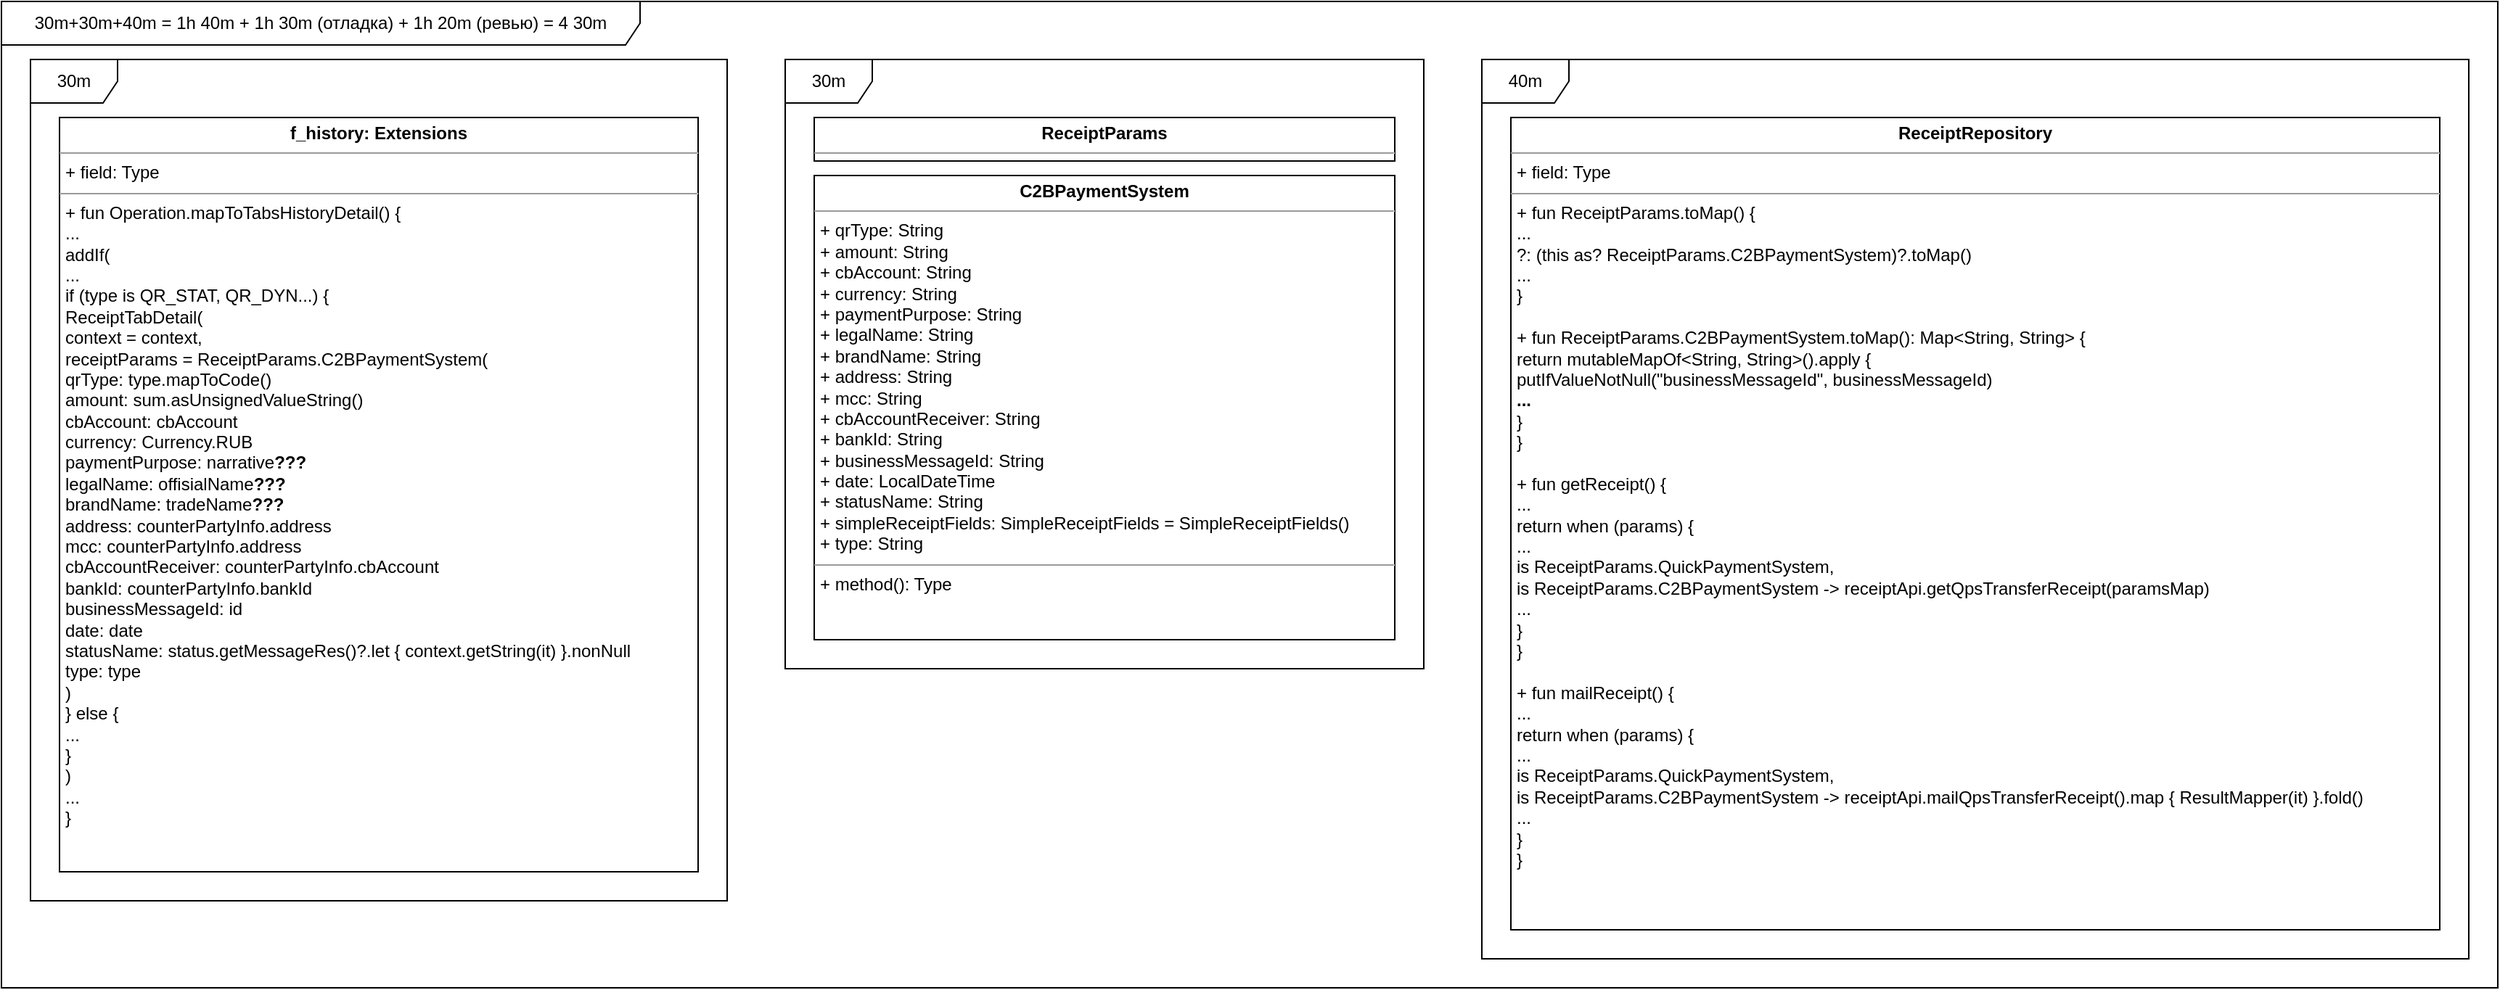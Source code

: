 <mxfile version="16.2.6" type="github">
  <diagram id="7bsImmcsrZeWl2ze22EX" name="Page-1">
    <mxGraphModel dx="1422" dy="772" grid="1" gridSize="10" guides="1" tooltips="1" connect="1" arrows="1" fold="1" page="1" pageScale="1" pageWidth="850" pageHeight="1100" math="0" shadow="0">
      <root>
        <mxCell id="0" />
        <mxCell id="1" parent="0" />
        <mxCell id="oGhfcnh0hnt43dAsfdWD-1" value="&lt;p style=&quot;margin: 0px ; margin-top: 4px ; text-align: center&quot;&gt;&lt;b&gt;f_history: Extensions&lt;br&gt;&lt;/b&gt;&lt;/p&gt;&lt;hr size=&quot;1&quot;&gt;&lt;p style=&quot;margin: 0px ; margin-left: 4px&quot;&gt;+ field: Type&lt;/p&gt;&lt;hr size=&quot;1&quot;&gt;&lt;p style=&quot;margin: 0px ; margin-left: 4px&quot;&gt;+ fun Operation.mapToTabsHistoryDetail() {&lt;/p&gt;&lt;p style=&quot;margin: 0px ; margin-left: 4px&quot;&gt;...&lt;/p&gt;&lt;p style=&quot;margin: 0px ; margin-left: 4px&quot;&gt;addIf(&lt;/p&gt;&lt;p style=&quot;margin: 0px ; margin-left: 4px&quot;&gt;...&lt;/p&gt;&lt;p style=&quot;margin: 0px ; margin-left: 4px&quot;&gt;if (type is QR_STAT, QR_DYN...) {&lt;/p&gt;&lt;p style=&quot;margin: 0px ; margin-left: 4px&quot;&gt;ReceiptTabDetail(&lt;br&gt;context = context,&lt;br&gt;receiptParams = ReceiptParams.C2BPaymentSystem(&lt;br&gt;qrType: type.mapToCode()&lt;/p&gt;&lt;p style=&quot;margin: 0px ; margin-left: 4px&quot;&gt;amount: sum.asUnsignedValueString()&lt;/p&gt;&lt;p style=&quot;margin: 0px ; margin-left: 4px&quot;&gt;cbAccount: cbAccount&lt;/p&gt;&lt;p style=&quot;margin: 0px ; margin-left: 4px&quot;&gt;currency: Currency.RUB&lt;/p&gt;&lt;p style=&quot;margin: 0px ; margin-left: 4px&quot;&gt;paymentPurpose: narrative&lt;b&gt;???&lt;/b&gt;&lt;/p&gt;&lt;p style=&quot;margin: 0px ; margin-left: 4px&quot;&gt;legalName: offisialName&lt;b&gt;???&lt;/b&gt;&lt;/p&gt;&lt;p style=&quot;margin: 0px ; margin-left: 4px&quot;&gt;brandName: tradeName&lt;b&gt;???&lt;/b&gt;&lt;/p&gt;&lt;p style=&quot;margin: 0px ; margin-left: 4px&quot;&gt;address: counterPartyInfo.address&lt;/p&gt;&lt;p style=&quot;margin: 0px ; margin-left: 4px&quot;&gt;mcc: counterPartyInfo.address&lt;/p&gt;&lt;p style=&quot;margin: 0px ; margin-left: 4px&quot;&gt;cbAccountReceiver: counterPartyInfo.cbAccount&lt;/p&gt;&lt;p style=&quot;margin: 0px ; margin-left: 4px&quot;&gt;bankId: counterPartyInfo.bankId&lt;/p&gt;&lt;p style=&quot;margin: 0px ; margin-left: 4px&quot;&gt;businessMessageId: id&lt;/p&gt;&lt;p style=&quot;margin: 0px ; margin-left: 4px&quot;&gt;date: date&lt;/p&gt;&lt;p style=&quot;margin: 0px ; margin-left: 4px&quot;&gt;statusName: status.getMessageRes()?.let { context.getString(it) }.nonNull&lt;/p&gt;&lt;p style=&quot;margin: 0px ; margin-left: 4px&quot;&gt;type: type&lt;br&gt;&lt;/p&gt;&lt;p style=&quot;margin: 0px ; margin-left: 4px&quot;&gt;)&lt;br&gt;&lt;/p&gt;&lt;p style=&quot;margin: 0px ; margin-left: 4px&quot;&gt;} else {&lt;/p&gt;&lt;p style=&quot;margin: 0px ; margin-left: 4px&quot;&gt;...&lt;br&gt;&lt;/p&gt;&lt;p style=&quot;margin: 0px ; margin-left: 4px&quot;&gt;}&lt;br&gt;&lt;/p&gt;&lt;p style=&quot;margin: 0px ; margin-left: 4px&quot;&gt;)&lt;br&gt;&lt;/p&gt;&lt;p style=&quot;margin: 0px ; margin-left: 4px&quot;&gt;...&lt;br&gt;&lt;/p&gt;&lt;p style=&quot;margin: 0px ; margin-left: 4px&quot;&gt;}&lt;br&gt;&lt;/p&gt;" style="verticalAlign=top;align=left;overflow=fill;fontSize=12;fontFamily=Helvetica;html=1;" parent="1" vertex="1">
          <mxGeometry x="80" y="80" width="440" height="520" as="geometry" />
        </mxCell>
        <mxCell id="oGhfcnh0hnt43dAsfdWD-2" value="&lt;p style=&quot;margin: 0px ; margin-top: 4px ; text-align: center&quot;&gt;&lt;b&gt;ReceiptParams&lt;/b&gt;&lt;/p&gt;&lt;hr size=&quot;1&quot;&gt;&lt;p style=&quot;margin: 0px ; margin-left: 4px&quot;&gt;+ field: Type&lt;/p&gt;&lt;hr size=&quot;1&quot;&gt;&lt;p style=&quot;margin: 0px ; margin-left: 4px&quot;&gt;+ method(): Type&lt;/p&gt;" style="verticalAlign=top;align=left;overflow=fill;fontSize=12;fontFamily=Helvetica;html=1;" parent="1" vertex="1">
          <mxGeometry x="600" y="80" width="400" height="30" as="geometry" />
        </mxCell>
        <mxCell id="oGhfcnh0hnt43dAsfdWD-3" value="&lt;p style=&quot;margin: 0px ; margin-top: 4px ; text-align: center&quot;&gt;&lt;b&gt;C2BPaymentSystem&lt;/b&gt;&lt;/p&gt;&lt;hr size=&quot;1&quot;&gt;&lt;p style=&quot;margin: 0px ; margin-left: 4px&quot;&gt;+ qrType: String&lt;/p&gt;&lt;p style=&quot;margin: 0px ; margin-left: 4px&quot;&gt;+ amount: String&lt;/p&gt;&lt;p style=&quot;margin: 0px ; margin-left: 4px&quot;&gt;+ cbAccount: String&lt;/p&gt;&lt;p style=&quot;margin: 0px ; margin-left: 4px&quot;&gt;+ currency: String&lt;/p&gt;&lt;p style=&quot;margin: 0px ; margin-left: 4px&quot;&gt;+ paymentPurpose: String&lt;/p&gt;&lt;p style=&quot;margin: 0px ; margin-left: 4px&quot;&gt;+ legalName: String&lt;/p&gt;&lt;p style=&quot;margin: 0px ; margin-left: 4px&quot;&gt;+ brandName: String&lt;/p&gt;&lt;p style=&quot;margin: 0px ; margin-left: 4px&quot;&gt;+ address: String&lt;/p&gt;&lt;p style=&quot;margin: 0px ; margin-left: 4px&quot;&gt;+ mcc: String&lt;/p&gt;&lt;p style=&quot;margin: 0px ; margin-left: 4px&quot;&gt;+ cbAccountReceiver: String&lt;/p&gt;&lt;p style=&quot;margin: 0px ; margin-left: 4px&quot;&gt;+ bankId: String&lt;/p&gt;&lt;p style=&quot;margin: 0px ; margin-left: 4px&quot;&gt;+ businessMessageId: String&lt;/p&gt;&lt;p style=&quot;margin: 0px ; margin-left: 4px&quot;&gt;+ date: LocalDateTime&lt;/p&gt;&lt;p style=&quot;margin: 0px ; margin-left: 4px&quot;&gt;+ statusName: String&lt;/p&gt;&lt;p style=&quot;margin: 0px ; margin-left: 4px&quot;&gt;+ simpleReceiptFields: SimpleReceiptFields = SimpleReceiptFields()&lt;/p&gt;&lt;p style=&quot;margin: 0px ; margin-left: 4px&quot;&gt;+ type: String&lt;br&gt;&lt;/p&gt;&lt;hr size=&quot;1&quot;&gt;&lt;p style=&quot;margin: 0px ; margin-left: 4px&quot;&gt;+ method(): Type&lt;/p&gt;" style="verticalAlign=top;align=left;overflow=fill;fontSize=12;fontFamily=Helvetica;html=1;" parent="1" vertex="1">
          <mxGeometry x="600" y="120" width="400" height="320" as="geometry" />
        </mxCell>
        <mxCell id="2Z56rBaBJ5vS8zj4pCME-1" value="&lt;p style=&quot;margin: 0px ; margin-top: 4px ; text-align: center&quot;&gt;&lt;b&gt;ReceiptRepository&lt;/b&gt;&lt;/p&gt;&lt;hr size=&quot;1&quot;&gt;&lt;p style=&quot;margin: 0px ; margin-left: 4px&quot;&gt;+ field: Type&lt;/p&gt;&lt;hr size=&quot;1&quot;&gt;&lt;p style=&quot;margin: 0px ; margin-left: 4px&quot;&gt;+ fun ReceiptParams.toMap() {&lt;/p&gt;&lt;p style=&quot;margin: 0px ; margin-left: 4px&quot;&gt;...&lt;/p&gt;&lt;p style=&quot;margin: 0px ; margin-left: 4px&quot;&gt;?: (this as? ReceiptParams.C2BPaymentSystem)?.toMap()&lt;br&gt;&lt;/p&gt;&lt;p style=&quot;margin: 0px ; margin-left: 4px&quot;&gt;...&lt;br&gt;&lt;/p&gt;&lt;p style=&quot;margin: 0px ; margin-left: 4px&quot;&gt;}&lt;/p&gt;&lt;p style=&quot;margin: 0px ; margin-left: 4px&quot;&gt;&lt;br&gt;&lt;/p&gt;&lt;p style=&quot;margin: 0px ; margin-left: 4px&quot;&gt;+ fun ReceiptParams.C2BPaymentSystem.toMap(): Map&amp;lt;String, String&amp;gt; {&lt;/p&gt;&lt;p style=&quot;margin: 0px ; margin-left: 4px&quot;&gt;return mutableMapOf&amp;lt;String, String&amp;gt;().apply {&lt;/p&gt;&lt;p style=&quot;margin: 0px ; margin-left: 4px&quot;&gt;putIfValueNotNull(&quot;businessMessageId&quot;, businessMessageId)&lt;/p&gt;&lt;p style=&quot;margin: 0px ; margin-left: 4px&quot;&gt;&lt;b&gt;...&lt;/b&gt;&lt;br&gt;&lt;/p&gt;&lt;p style=&quot;margin: 0px ; margin-left: 4px&quot;&gt;}&lt;br&gt;&lt;/p&gt;&lt;p style=&quot;margin: 0px ; margin-left: 4px&quot;&gt;}&lt;/p&gt;&lt;p style=&quot;margin: 0px ; margin-left: 4px&quot;&gt;&lt;br&gt;&lt;/p&gt;&lt;p style=&quot;margin: 0px ; margin-left: 4px&quot;&gt;+ fun getReceipt() {&lt;/p&gt;&lt;p style=&quot;margin: 0px ; margin-left: 4px&quot;&gt;...&lt;br&gt;&lt;/p&gt;&lt;p style=&quot;margin: 0px ; margin-left: 4px&quot;&gt;return when (params) {&lt;/p&gt;&lt;p style=&quot;margin: 0px ; margin-left: 4px&quot;&gt;...&lt;/p&gt;&lt;p style=&quot;margin: 0px ; margin-left: 4px&quot;&gt;is ReceiptParams.QuickPaymentSystem,&lt;/p&gt;&lt;p style=&quot;margin: 0px ; margin-left: 4px&quot;&gt;is ReceiptParams.C2BPaymentSystem -&amp;gt; receiptApi.getQpsTransferReceipt(paramsMap)&lt;/p&gt;&lt;p style=&quot;margin: 0px ; margin-left: 4px&quot;&gt;...&lt;br&gt;&lt;/p&gt;&lt;p style=&quot;margin: 0px ; margin-left: 4px&quot;&gt;}&lt;br&gt;&lt;/p&gt;&lt;p style=&quot;margin: 0px ; margin-left: 4px&quot;&gt;}&lt;/p&gt;&lt;p style=&quot;margin: 0px ; margin-left: 4px&quot;&gt;&lt;br&gt;&lt;/p&gt;&lt;p style=&quot;margin: 0px ; margin-left: 4px&quot;&gt;+ fun mailReceipt() {&lt;/p&gt;&lt;p style=&quot;margin: 0px ; margin-left: 4px&quot;&gt;...&lt;/p&gt;&lt;p style=&quot;margin: 0px ; margin-left: 4px&quot;&gt;return when (params) {&lt;/p&gt;&lt;p style=&quot;margin: 0px ; margin-left: 4px&quot;&gt;...&lt;/p&gt;&lt;p style=&quot;margin: 0px ; margin-left: 4px&quot;&gt;is ReceiptParams.QuickPaymentSystem,&lt;/p&gt;&lt;p style=&quot;margin: 0px ; margin-left: 4px&quot;&gt;is ReceiptParams.C2BPaymentSystem -&amp;gt; receiptApi.mailQpsTransferReceipt().map { ResultMapper(it) }.fold()&lt;br&gt;&lt;/p&gt;&lt;p style=&quot;margin: 0px ; margin-left: 4px&quot;&gt;...&lt;br&gt;&lt;/p&gt;&lt;p style=&quot;margin: 0px ; margin-left: 4px&quot;&gt;}&lt;br&gt;&lt;/p&gt;&lt;p style=&quot;margin: 0px ; margin-left: 4px&quot;&gt;}&lt;br&gt;&lt;/p&gt;" style="verticalAlign=top;align=left;overflow=fill;fontSize=12;fontFamily=Helvetica;html=1;" vertex="1" parent="1">
          <mxGeometry x="1080" y="80" width="640" height="560" as="geometry" />
        </mxCell>
        <mxCell id="2Z56rBaBJ5vS8zj4pCME-2" value="30m" style="shape=umlFrame;whiteSpace=wrap;html=1;" vertex="1" parent="1">
          <mxGeometry x="60" y="40" width="480" height="580" as="geometry" />
        </mxCell>
        <mxCell id="2Z56rBaBJ5vS8zj4pCME-3" value="30m" style="shape=umlFrame;whiteSpace=wrap;html=1;" vertex="1" parent="1">
          <mxGeometry x="580" y="40" width="440" height="420" as="geometry" />
        </mxCell>
        <mxCell id="2Z56rBaBJ5vS8zj4pCME-4" value="40m" style="shape=umlFrame;whiteSpace=wrap;html=1;" vertex="1" parent="1">
          <mxGeometry x="1060" y="40" width="680" height="620" as="geometry" />
        </mxCell>
        <mxCell id="2Z56rBaBJ5vS8zj4pCME-5" value="30m+30m+40m = 1h 40m + 1h 30m (отладка) + 1h 20m (ревью) = 4 30m" style="shape=umlFrame;whiteSpace=wrap;html=1;width=440;height=30;" vertex="1" parent="1">
          <mxGeometry x="40" width="1720" height="680" as="geometry" />
        </mxCell>
      </root>
    </mxGraphModel>
  </diagram>
</mxfile>

